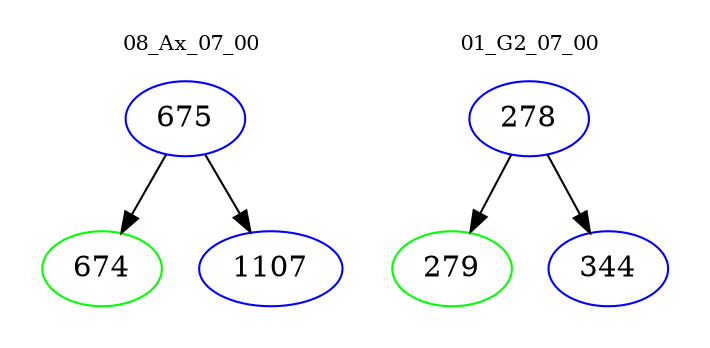 digraph{
subgraph cluster_0 {
color = white
label = "08_Ax_07_00";
fontsize=10;
T0_675 [label="675", color="blue"]
T0_675 -> T0_674 [color="black"]
T0_674 [label="674", color="green"]
T0_675 -> T0_1107 [color="black"]
T0_1107 [label="1107", color="blue"]
}
subgraph cluster_1 {
color = white
label = "01_G2_07_00";
fontsize=10;
T1_278 [label="278", color="blue"]
T1_278 -> T1_279 [color="black"]
T1_279 [label="279", color="green"]
T1_278 -> T1_344 [color="black"]
T1_344 [label="344", color="blue"]
}
}
